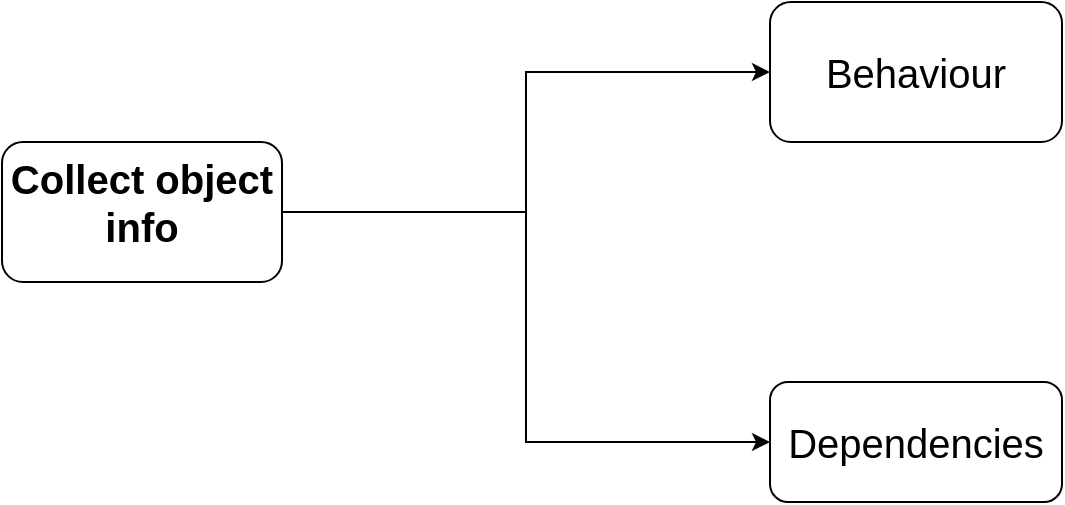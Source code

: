 <mxfile version="20.8.13" type="github">
  <diagram name="Page-1" id="2EDwI4tOqOdnfyiMSq7x">
    <mxGraphModel dx="880" dy="421" grid="1" gridSize="10" guides="1" tooltips="1" connect="1" arrows="1" fold="1" page="1" pageScale="1" pageWidth="827" pageHeight="1169" math="0" shadow="0">
      <root>
        <mxCell id="0" />
        <mxCell id="1" parent="0" />
        <mxCell id="JD2GnQjCshVZ6uqYcI7P-6" style="edgeStyle=orthogonalEdgeStyle;rounded=0;orthogonalLoop=1;jettySize=auto;html=1;entryX=0;entryY=0.5;entryDx=0;entryDy=0;fontSize=20;" edge="1" parent="1" source="JD2GnQjCshVZ6uqYcI7P-1" target="JD2GnQjCshVZ6uqYcI7P-2">
          <mxGeometry relative="1" as="geometry" />
        </mxCell>
        <mxCell id="JD2GnQjCshVZ6uqYcI7P-7" style="edgeStyle=orthogonalEdgeStyle;rounded=0;orthogonalLoop=1;jettySize=auto;html=1;exitX=1;exitY=0.5;exitDx=0;exitDy=0;entryX=0;entryY=0.5;entryDx=0;entryDy=0;fontSize=20;" edge="1" parent="1" source="JD2GnQjCshVZ6uqYcI7P-1" target="JD2GnQjCshVZ6uqYcI7P-5">
          <mxGeometry relative="1" as="geometry" />
        </mxCell>
        <mxCell id="JD2GnQjCshVZ6uqYcI7P-1" value="&lt;b&gt;&lt;font style=&quot;font-size: 20px;&quot;&gt;Collect object info&lt;/font&gt;&lt;/b&gt;" style="rounded=1;whiteSpace=wrap;html=1;horizontal=1;verticalAlign=top;" vertex="1" parent="1">
          <mxGeometry x="200" y="120" width="140" height="70" as="geometry" />
        </mxCell>
        <mxCell id="JD2GnQjCshVZ6uqYcI7P-2" value="Behaviour" style="rounded=1;whiteSpace=wrap;html=1;fontSize=20;" vertex="1" parent="1">
          <mxGeometry x="584" y="50" width="146" height="70" as="geometry" />
        </mxCell>
        <mxCell id="JD2GnQjCshVZ6uqYcI7P-5" value="Dependencies" style="rounded=1;whiteSpace=wrap;html=1;fontSize=20;" vertex="1" parent="1">
          <mxGeometry x="584" y="240" width="146" height="60" as="geometry" />
        </mxCell>
      </root>
    </mxGraphModel>
  </diagram>
</mxfile>
